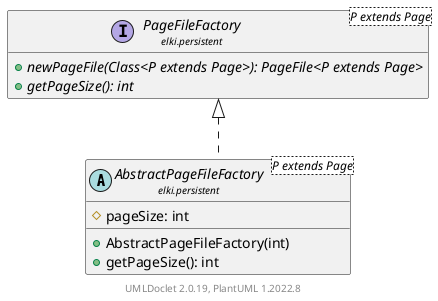 @startuml
    remove .*\.(Instance|Par|Parameterizer|Factory)$
    set namespaceSeparator none
    hide empty fields
    hide empty methods

    abstract class "<size:14>AbstractPageFileFactory\n<size:10>elki.persistent" as elki.persistent.AbstractPageFileFactory<P extends Page> [[AbstractPageFileFactory.html]] {
        #pageSize: int
        +AbstractPageFileFactory(int)
        +getPageSize(): int
    }

    interface "<size:14>PageFileFactory\n<size:10>elki.persistent" as elki.persistent.PageFileFactory<P extends Page> [[PageFileFactory.html]] {
        {abstract} +newPageFile(Class<P extends Page>): PageFile<P extends Page>
        {abstract} +getPageSize(): int
    }
    abstract class "<size:14>AbstractPageFileFactory.Par\n<size:10>elki.persistent" as elki.persistent.AbstractPageFileFactory.Par<P extends Page>

    elki.persistent.PageFileFactory <|.. elki.persistent.AbstractPageFileFactory
    elki.persistent.AbstractPageFileFactory +-- elki.persistent.AbstractPageFileFactory.Par

    center footer UMLDoclet 2.0.19, PlantUML 1.2022.8
@enduml
